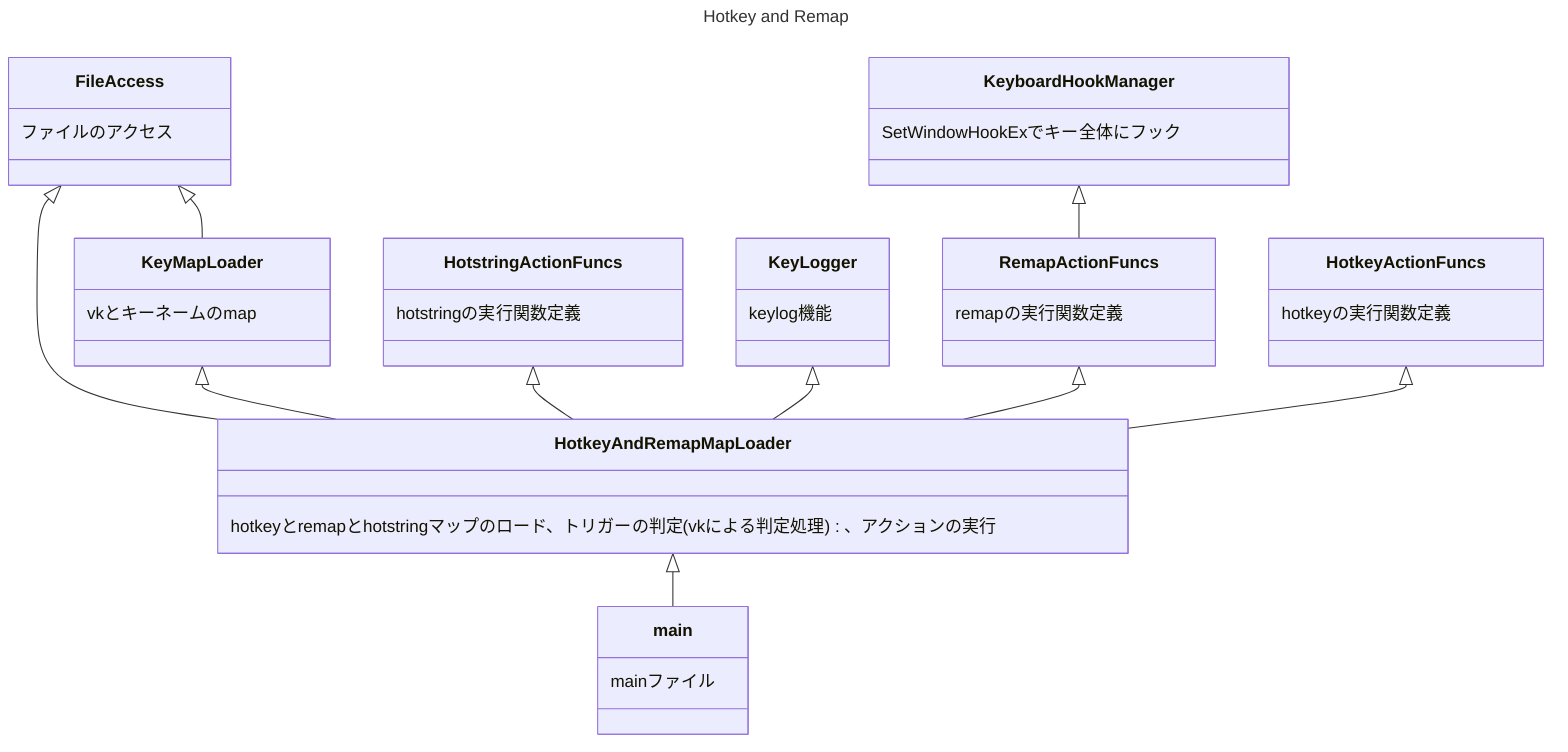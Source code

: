 ---
title: Hotkey and Remap
---
classDiagram
direction TB
    class FileAccess {
	    ファイルのアクセス
    }
    class HotkeyAndRemapMapLoader {
	    hotkeyとremapとhotstringマップのロード、トリガーの判定(vkによる判定処理) 、アクションの実行
    }
    class KeyMapLoader {
	    vkとキーネームのmap
    }
    class KeyboardHookManager {
	    SetWindowHookExでキー全体にフック
    }
    class HotkeyActionFuncs {
	    hotkeyの実行関数定義
    }
    class RemapActionFuncs {
	    remapの実行関数定義
    }
    class HotstringActionFuncs {
	    hotstringの実行関数定義
    }
    class main {
	    mainファイル
    }
    class KeyLogger {
	    keylog機能
    }

    FileAccess <|-- HotkeyAndRemapMapLoader
    FileAccess <|-- KeyMapLoader
    KeyMapLoader <|-- HotkeyAndRemapMapLoader
    KeyboardHookManager <|-- RemapActionFuncs
    HotstringActionFuncs <|-- HotkeyAndRemapMapLoader
    KeyLogger <|-- HotkeyAndRemapMapLoader
    RemapActionFuncs <|-- HotkeyAndRemapMapLoader
    HotkeyActionFuncs <|-- HotkeyAndRemapMapLoader
    HotkeyAndRemapMapLoader <|-- main